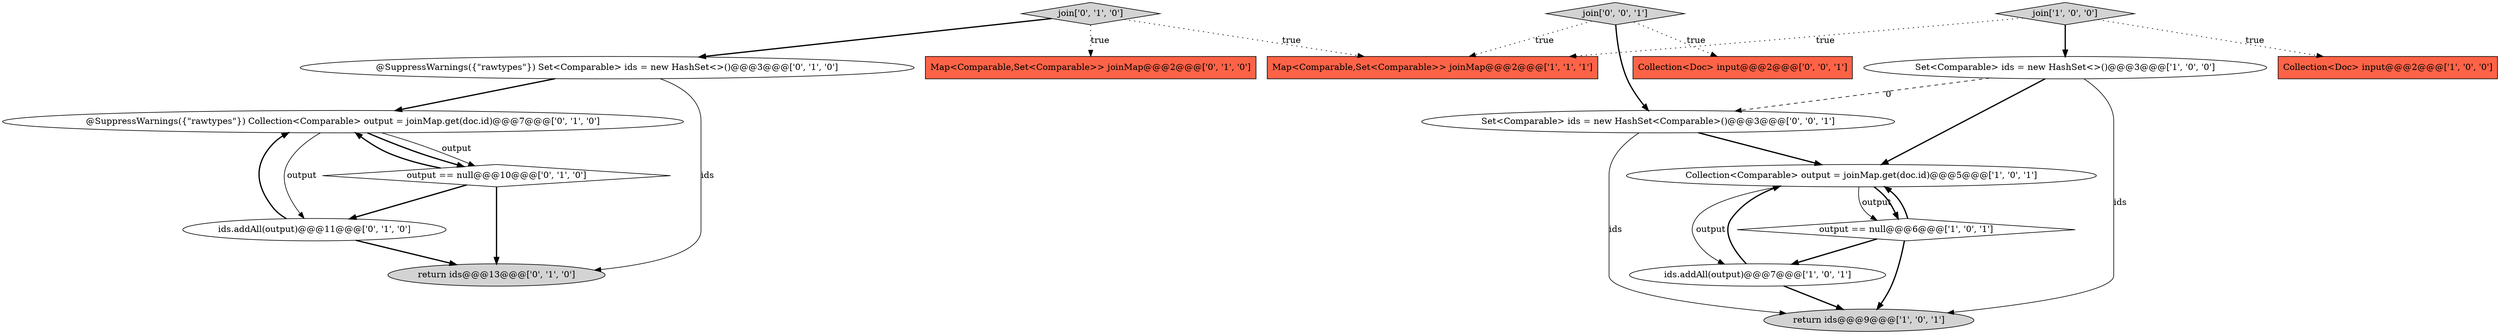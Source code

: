 digraph {
13 [style = filled, label = "join['0', '1', '0']", fillcolor = lightgray, shape = diamond image = "AAA0AAABBB2BBB"];
15 [style = filled, label = "join['0', '0', '1']", fillcolor = lightgray, shape = diamond image = "AAA0AAABBB3BBB"];
17 [style = filled, label = "Set<Comparable> ids = new HashSet<Comparable>()@@@3@@@['0', '0', '1']", fillcolor = white, shape = ellipse image = "AAA0AAABBB3BBB"];
8 [style = filled, label = "ids.addAll(output)@@@11@@@['0', '1', '0']", fillcolor = white, shape = ellipse image = "AAA0AAABBB2BBB"];
4 [style = filled, label = "return ids@@@9@@@['1', '0', '1']", fillcolor = lightgray, shape = ellipse image = "AAA0AAABBB1BBB"];
14 [style = filled, label = "@SuppressWarnings({\"rawtypes\"}) Set<Comparable> ids = new HashSet<>()@@@3@@@['0', '1', '0']", fillcolor = white, shape = ellipse image = "AAA0AAABBB2BBB"];
16 [style = filled, label = "Collection<Doc> input@@@2@@@['0', '0', '1']", fillcolor = tomato, shape = box image = "AAA0AAABBB3BBB"];
10 [style = filled, label = "Map<Comparable,Set<Comparable>> joinMap@@@2@@@['0', '1', '0']", fillcolor = tomato, shape = box image = "AAA0AAABBB2BBB"];
6 [style = filled, label = "output == null@@@6@@@['1', '0', '1']", fillcolor = white, shape = diamond image = "AAA0AAABBB1BBB"];
0 [style = filled, label = "Collection<Doc> input@@@2@@@['1', '0', '0']", fillcolor = tomato, shape = box image = "AAA0AAABBB1BBB"];
5 [style = filled, label = "Collection<Comparable> output = joinMap.get(doc.id)@@@5@@@['1', '0', '1']", fillcolor = white, shape = ellipse image = "AAA0AAABBB1BBB"];
2 [style = filled, label = "ids.addAll(output)@@@7@@@['1', '0', '1']", fillcolor = white, shape = ellipse image = "AAA0AAABBB1BBB"];
7 [style = filled, label = "join['1', '0', '0']", fillcolor = lightgray, shape = diamond image = "AAA0AAABBB1BBB"];
3 [style = filled, label = "Map<Comparable,Set<Comparable>> joinMap@@@2@@@['1', '1', '1']", fillcolor = tomato, shape = box image = "AAA0AAABBB1BBB"];
11 [style = filled, label = "output == null@@@10@@@['0', '1', '0']", fillcolor = white, shape = diamond image = "AAA0AAABBB2BBB"];
12 [style = filled, label = "@SuppressWarnings({\"rawtypes\"}) Collection<Comparable> output = joinMap.get(doc.id)@@@7@@@['0', '1', '0']", fillcolor = white, shape = ellipse image = "AAA0AAABBB2BBB"];
9 [style = filled, label = "return ids@@@13@@@['0', '1', '0']", fillcolor = lightgray, shape = ellipse image = "AAA0AAABBB2BBB"];
1 [style = filled, label = "Set<Comparable> ids = new HashSet<>()@@@3@@@['1', '0', '0']", fillcolor = white, shape = ellipse image = "AAA0AAABBB1BBB"];
1->4 [style = solid, label="ids"];
8->9 [style = bold, label=""];
2->4 [style = bold, label=""];
11->12 [style = bold, label=""];
6->4 [style = bold, label=""];
8->12 [style = bold, label=""];
2->5 [style = bold, label=""];
11->9 [style = bold, label=""];
14->12 [style = bold, label=""];
13->10 [style = dotted, label="true"];
5->6 [style = solid, label="output"];
6->2 [style = bold, label=""];
17->4 [style = solid, label="ids"];
14->9 [style = solid, label="ids"];
11->8 [style = bold, label=""];
12->8 [style = solid, label="output"];
6->5 [style = bold, label=""];
13->3 [style = dotted, label="true"];
15->16 [style = dotted, label="true"];
12->11 [style = bold, label=""];
7->0 [style = dotted, label="true"];
15->3 [style = dotted, label="true"];
7->1 [style = bold, label=""];
5->2 [style = solid, label="output"];
12->11 [style = solid, label="output"];
13->14 [style = bold, label=""];
1->17 [style = dashed, label="0"];
17->5 [style = bold, label=""];
5->6 [style = bold, label=""];
7->3 [style = dotted, label="true"];
1->5 [style = bold, label=""];
15->17 [style = bold, label=""];
}
